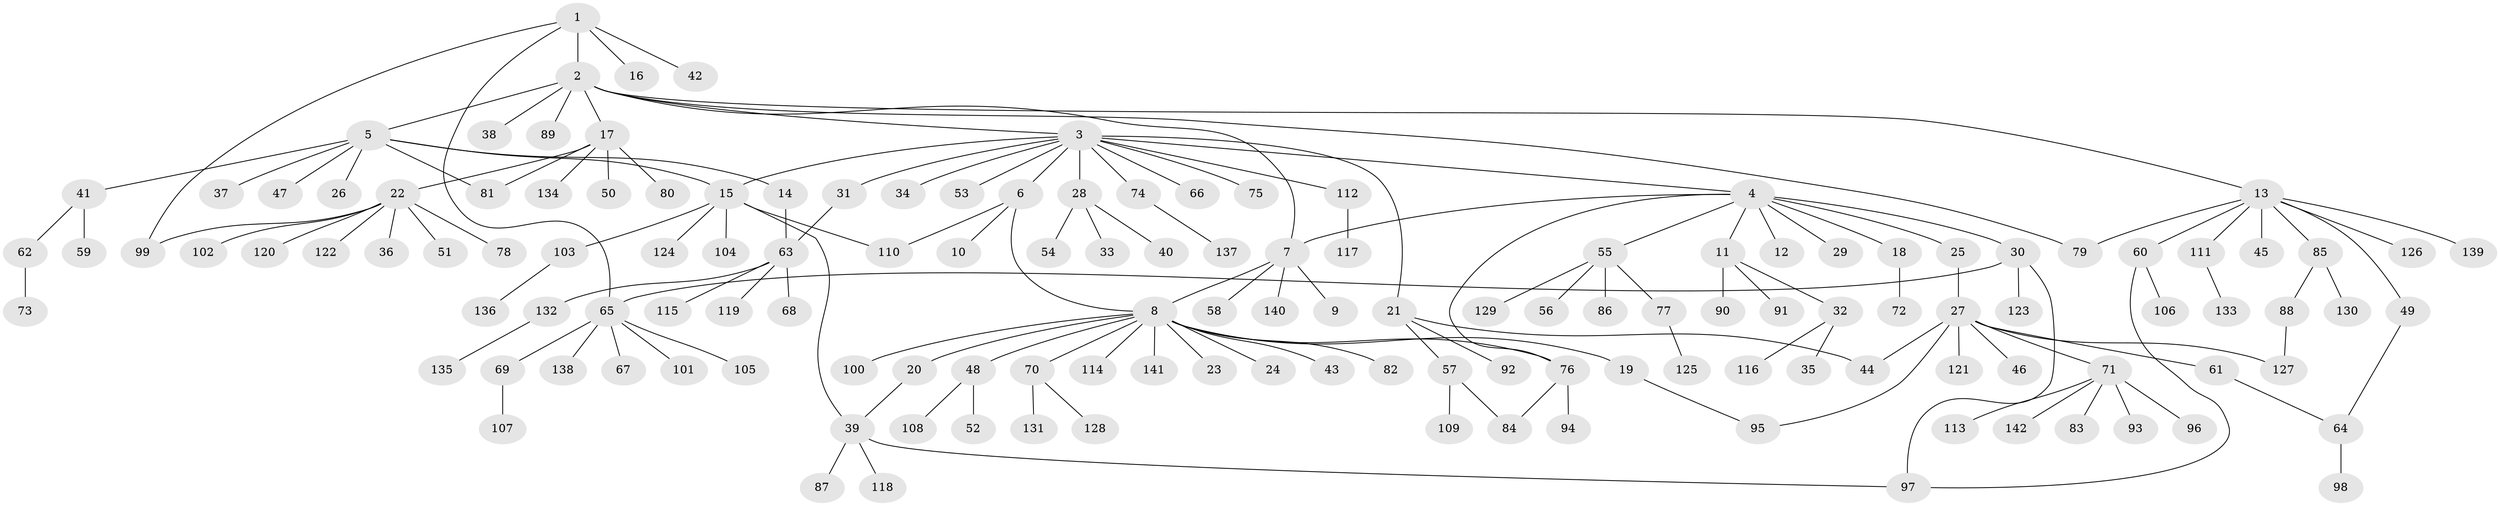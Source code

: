 // coarse degree distribution, {4: 0.027522935779816515, 7: 0.009174311926605505, 15: 0.01834862385321101, 10: 0.009174311926605505, 8: 0.027522935779816515, 5: 0.03669724770642202, 1: 0.6513761467889908, 3: 0.05504587155963303, 6: 0.027522935779816515, 12: 0.009174311926605505, 2: 0.12844036697247707}
// Generated by graph-tools (version 1.1) at 2025/41/03/06/25 10:41:50]
// undirected, 142 vertices, 159 edges
graph export_dot {
graph [start="1"]
  node [color=gray90,style=filled];
  1;
  2;
  3;
  4;
  5;
  6;
  7;
  8;
  9;
  10;
  11;
  12;
  13;
  14;
  15;
  16;
  17;
  18;
  19;
  20;
  21;
  22;
  23;
  24;
  25;
  26;
  27;
  28;
  29;
  30;
  31;
  32;
  33;
  34;
  35;
  36;
  37;
  38;
  39;
  40;
  41;
  42;
  43;
  44;
  45;
  46;
  47;
  48;
  49;
  50;
  51;
  52;
  53;
  54;
  55;
  56;
  57;
  58;
  59;
  60;
  61;
  62;
  63;
  64;
  65;
  66;
  67;
  68;
  69;
  70;
  71;
  72;
  73;
  74;
  75;
  76;
  77;
  78;
  79;
  80;
  81;
  82;
  83;
  84;
  85;
  86;
  87;
  88;
  89;
  90;
  91;
  92;
  93;
  94;
  95;
  96;
  97;
  98;
  99;
  100;
  101;
  102;
  103;
  104;
  105;
  106;
  107;
  108;
  109;
  110;
  111;
  112;
  113;
  114;
  115;
  116;
  117;
  118;
  119;
  120;
  121;
  122;
  123;
  124;
  125;
  126;
  127;
  128;
  129;
  130;
  131;
  132;
  133;
  134;
  135;
  136;
  137;
  138;
  139;
  140;
  141;
  142;
  1 -- 2;
  1 -- 16;
  1 -- 42;
  1 -- 65;
  1 -- 99;
  2 -- 3;
  2 -- 5;
  2 -- 7;
  2 -- 13;
  2 -- 17;
  2 -- 38;
  2 -- 79;
  2 -- 89;
  3 -- 4;
  3 -- 6;
  3 -- 15;
  3 -- 21;
  3 -- 28;
  3 -- 31;
  3 -- 34;
  3 -- 53;
  3 -- 66;
  3 -- 74;
  3 -- 75;
  3 -- 112;
  4 -- 7;
  4 -- 11;
  4 -- 12;
  4 -- 18;
  4 -- 25;
  4 -- 29;
  4 -- 30;
  4 -- 55;
  4 -- 76;
  5 -- 14;
  5 -- 15;
  5 -- 26;
  5 -- 37;
  5 -- 41;
  5 -- 47;
  5 -- 81;
  6 -- 8;
  6 -- 10;
  6 -- 110;
  7 -- 8;
  7 -- 9;
  7 -- 58;
  7 -- 140;
  8 -- 19;
  8 -- 20;
  8 -- 23;
  8 -- 24;
  8 -- 43;
  8 -- 48;
  8 -- 70;
  8 -- 76;
  8 -- 82;
  8 -- 100;
  8 -- 114;
  8 -- 141;
  11 -- 32;
  11 -- 90;
  11 -- 91;
  13 -- 45;
  13 -- 49;
  13 -- 60;
  13 -- 79;
  13 -- 85;
  13 -- 111;
  13 -- 126;
  13 -- 139;
  14 -- 63;
  15 -- 39;
  15 -- 103;
  15 -- 104;
  15 -- 110;
  15 -- 124;
  17 -- 22;
  17 -- 50;
  17 -- 80;
  17 -- 81;
  17 -- 134;
  18 -- 72;
  19 -- 95;
  20 -- 39;
  21 -- 44;
  21 -- 57;
  21 -- 92;
  22 -- 36;
  22 -- 51;
  22 -- 78;
  22 -- 99;
  22 -- 102;
  22 -- 120;
  22 -- 122;
  25 -- 27;
  27 -- 44;
  27 -- 46;
  27 -- 61;
  27 -- 71;
  27 -- 95;
  27 -- 121;
  27 -- 127;
  28 -- 33;
  28 -- 40;
  28 -- 54;
  30 -- 65;
  30 -- 97;
  30 -- 123;
  31 -- 63;
  32 -- 35;
  32 -- 116;
  39 -- 87;
  39 -- 97;
  39 -- 118;
  41 -- 59;
  41 -- 62;
  48 -- 52;
  48 -- 108;
  49 -- 64;
  55 -- 56;
  55 -- 77;
  55 -- 86;
  55 -- 129;
  57 -- 84;
  57 -- 109;
  60 -- 97;
  60 -- 106;
  61 -- 64;
  62 -- 73;
  63 -- 68;
  63 -- 115;
  63 -- 119;
  63 -- 132;
  64 -- 98;
  65 -- 67;
  65 -- 69;
  65 -- 101;
  65 -- 105;
  65 -- 138;
  69 -- 107;
  70 -- 128;
  70 -- 131;
  71 -- 83;
  71 -- 93;
  71 -- 96;
  71 -- 113;
  71 -- 142;
  74 -- 137;
  76 -- 84;
  76 -- 94;
  77 -- 125;
  85 -- 88;
  85 -- 130;
  88 -- 127;
  103 -- 136;
  111 -- 133;
  112 -- 117;
  132 -- 135;
}
